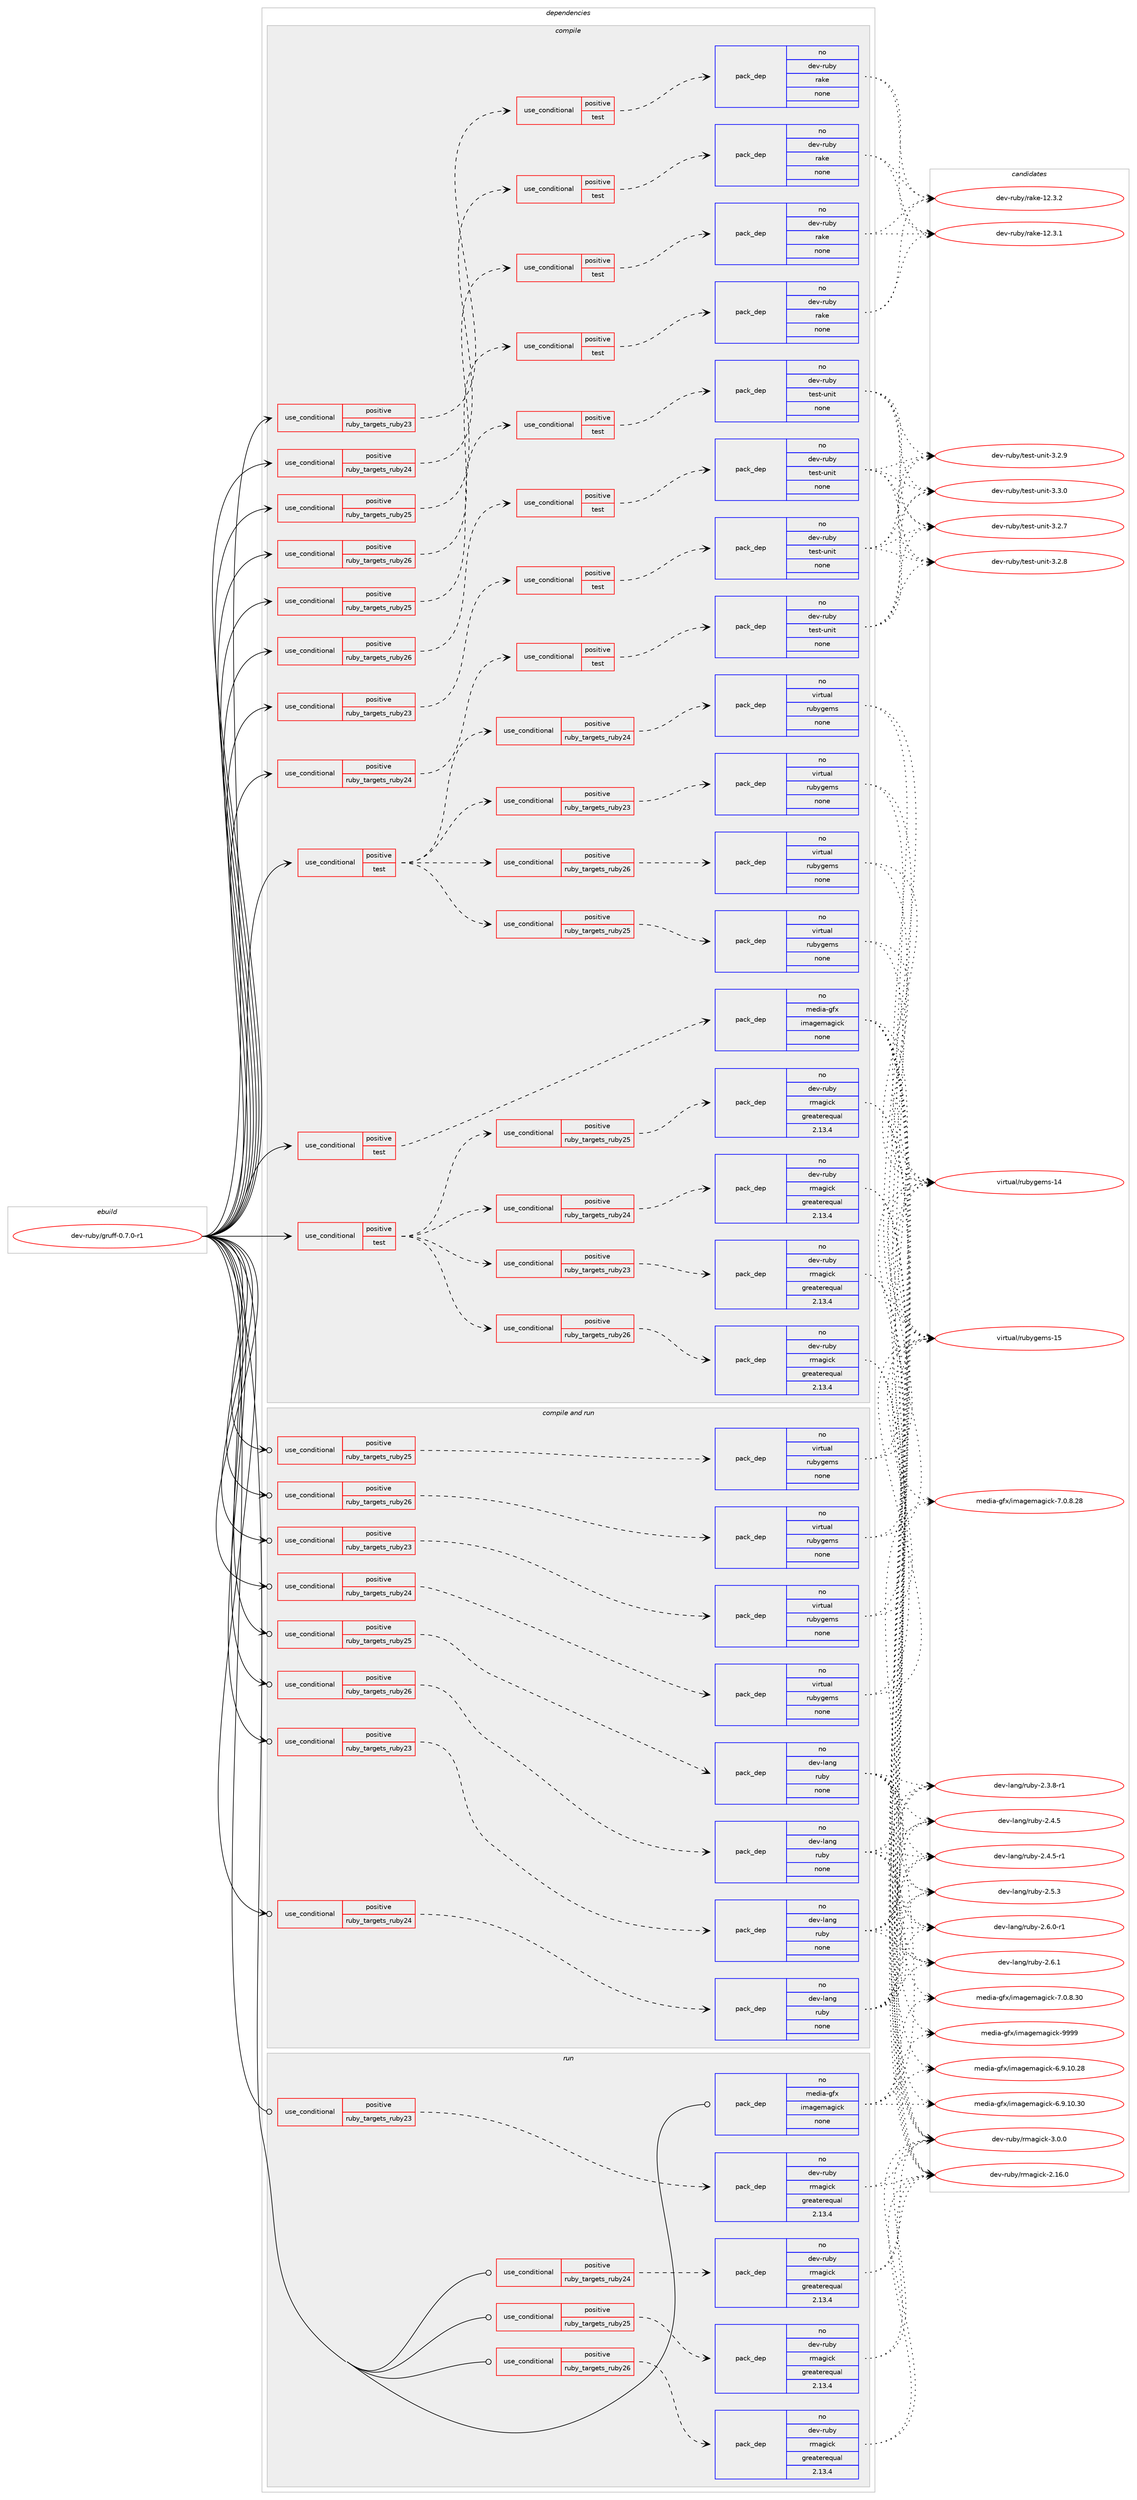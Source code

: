 digraph prolog {

# *************
# Graph options
# *************

newrank=true;
concentrate=true;
compound=true;
graph [rankdir=LR,fontname=Helvetica,fontsize=10,ranksep=1.5];#, ranksep=2.5, nodesep=0.2];
edge  [arrowhead=vee];
node  [fontname=Helvetica,fontsize=10];

# **********
# The ebuild
# **********

subgraph cluster_leftcol {
color=gray;
rank=same;
label=<<i>ebuild</i>>;
id [label="dev-ruby/gruff-0.7.0-r1", color=red, width=4, href="../dev-ruby/gruff-0.7.0-r1.svg"];
}

# ****************
# The dependencies
# ****************

subgraph cluster_midcol {
color=gray;
label=<<i>dependencies</i>>;
subgraph cluster_compile {
fillcolor="#eeeeee";
style=filled;
label=<<i>compile</i>>;
subgraph cond401071 {
dependency1495781 [label=<<TABLE BORDER="0" CELLBORDER="1" CELLSPACING="0" CELLPADDING="4"><TR><TD ROWSPAN="3" CELLPADDING="10">use_conditional</TD></TR><TR><TD>positive</TD></TR><TR><TD>ruby_targets_ruby23</TD></TR></TABLE>>, shape=none, color=red];
subgraph cond401072 {
dependency1495782 [label=<<TABLE BORDER="0" CELLBORDER="1" CELLSPACING="0" CELLPADDING="4"><TR><TD ROWSPAN="3" CELLPADDING="10">use_conditional</TD></TR><TR><TD>positive</TD></TR><TR><TD>test</TD></TR></TABLE>>, shape=none, color=red];
subgraph pack1071265 {
dependency1495783 [label=<<TABLE BORDER="0" CELLBORDER="1" CELLSPACING="0" CELLPADDING="4" WIDTH="220"><TR><TD ROWSPAN="6" CELLPADDING="30">pack_dep</TD></TR><TR><TD WIDTH="110">no</TD></TR><TR><TD>dev-ruby</TD></TR><TR><TD>rake</TD></TR><TR><TD>none</TD></TR><TR><TD></TD></TR></TABLE>>, shape=none, color=blue];
}
dependency1495782:e -> dependency1495783:w [weight=20,style="dashed",arrowhead="vee"];
}
dependency1495781:e -> dependency1495782:w [weight=20,style="dashed",arrowhead="vee"];
}
id:e -> dependency1495781:w [weight=20,style="solid",arrowhead="vee"];
subgraph cond401073 {
dependency1495784 [label=<<TABLE BORDER="0" CELLBORDER="1" CELLSPACING="0" CELLPADDING="4"><TR><TD ROWSPAN="3" CELLPADDING="10">use_conditional</TD></TR><TR><TD>positive</TD></TR><TR><TD>ruby_targets_ruby23</TD></TR></TABLE>>, shape=none, color=red];
subgraph cond401074 {
dependency1495785 [label=<<TABLE BORDER="0" CELLBORDER="1" CELLSPACING="0" CELLPADDING="4"><TR><TD ROWSPAN="3" CELLPADDING="10">use_conditional</TD></TR><TR><TD>positive</TD></TR><TR><TD>test</TD></TR></TABLE>>, shape=none, color=red];
subgraph pack1071266 {
dependency1495786 [label=<<TABLE BORDER="0" CELLBORDER="1" CELLSPACING="0" CELLPADDING="4" WIDTH="220"><TR><TD ROWSPAN="6" CELLPADDING="30">pack_dep</TD></TR><TR><TD WIDTH="110">no</TD></TR><TR><TD>dev-ruby</TD></TR><TR><TD>test-unit</TD></TR><TR><TD>none</TD></TR><TR><TD></TD></TR></TABLE>>, shape=none, color=blue];
}
dependency1495785:e -> dependency1495786:w [weight=20,style="dashed",arrowhead="vee"];
}
dependency1495784:e -> dependency1495785:w [weight=20,style="dashed",arrowhead="vee"];
}
id:e -> dependency1495784:w [weight=20,style="solid",arrowhead="vee"];
subgraph cond401075 {
dependency1495787 [label=<<TABLE BORDER="0" CELLBORDER="1" CELLSPACING="0" CELLPADDING="4"><TR><TD ROWSPAN="3" CELLPADDING="10">use_conditional</TD></TR><TR><TD>positive</TD></TR><TR><TD>ruby_targets_ruby24</TD></TR></TABLE>>, shape=none, color=red];
subgraph cond401076 {
dependency1495788 [label=<<TABLE BORDER="0" CELLBORDER="1" CELLSPACING="0" CELLPADDING="4"><TR><TD ROWSPAN="3" CELLPADDING="10">use_conditional</TD></TR><TR><TD>positive</TD></TR><TR><TD>test</TD></TR></TABLE>>, shape=none, color=red];
subgraph pack1071267 {
dependency1495789 [label=<<TABLE BORDER="0" CELLBORDER="1" CELLSPACING="0" CELLPADDING="4" WIDTH="220"><TR><TD ROWSPAN="6" CELLPADDING="30">pack_dep</TD></TR><TR><TD WIDTH="110">no</TD></TR><TR><TD>dev-ruby</TD></TR><TR><TD>rake</TD></TR><TR><TD>none</TD></TR><TR><TD></TD></TR></TABLE>>, shape=none, color=blue];
}
dependency1495788:e -> dependency1495789:w [weight=20,style="dashed",arrowhead="vee"];
}
dependency1495787:e -> dependency1495788:w [weight=20,style="dashed",arrowhead="vee"];
}
id:e -> dependency1495787:w [weight=20,style="solid",arrowhead="vee"];
subgraph cond401077 {
dependency1495790 [label=<<TABLE BORDER="0" CELLBORDER="1" CELLSPACING="0" CELLPADDING="4"><TR><TD ROWSPAN="3" CELLPADDING="10">use_conditional</TD></TR><TR><TD>positive</TD></TR><TR><TD>ruby_targets_ruby24</TD></TR></TABLE>>, shape=none, color=red];
subgraph cond401078 {
dependency1495791 [label=<<TABLE BORDER="0" CELLBORDER="1" CELLSPACING="0" CELLPADDING="4"><TR><TD ROWSPAN="3" CELLPADDING="10">use_conditional</TD></TR><TR><TD>positive</TD></TR><TR><TD>test</TD></TR></TABLE>>, shape=none, color=red];
subgraph pack1071268 {
dependency1495792 [label=<<TABLE BORDER="0" CELLBORDER="1" CELLSPACING="0" CELLPADDING="4" WIDTH="220"><TR><TD ROWSPAN="6" CELLPADDING="30">pack_dep</TD></TR><TR><TD WIDTH="110">no</TD></TR><TR><TD>dev-ruby</TD></TR><TR><TD>test-unit</TD></TR><TR><TD>none</TD></TR><TR><TD></TD></TR></TABLE>>, shape=none, color=blue];
}
dependency1495791:e -> dependency1495792:w [weight=20,style="dashed",arrowhead="vee"];
}
dependency1495790:e -> dependency1495791:w [weight=20,style="dashed",arrowhead="vee"];
}
id:e -> dependency1495790:w [weight=20,style="solid",arrowhead="vee"];
subgraph cond401079 {
dependency1495793 [label=<<TABLE BORDER="0" CELLBORDER="1" CELLSPACING="0" CELLPADDING="4"><TR><TD ROWSPAN="3" CELLPADDING="10">use_conditional</TD></TR><TR><TD>positive</TD></TR><TR><TD>ruby_targets_ruby25</TD></TR></TABLE>>, shape=none, color=red];
subgraph cond401080 {
dependency1495794 [label=<<TABLE BORDER="0" CELLBORDER="1" CELLSPACING="0" CELLPADDING="4"><TR><TD ROWSPAN="3" CELLPADDING="10">use_conditional</TD></TR><TR><TD>positive</TD></TR><TR><TD>test</TD></TR></TABLE>>, shape=none, color=red];
subgraph pack1071269 {
dependency1495795 [label=<<TABLE BORDER="0" CELLBORDER="1" CELLSPACING="0" CELLPADDING="4" WIDTH="220"><TR><TD ROWSPAN="6" CELLPADDING="30">pack_dep</TD></TR><TR><TD WIDTH="110">no</TD></TR><TR><TD>dev-ruby</TD></TR><TR><TD>rake</TD></TR><TR><TD>none</TD></TR><TR><TD></TD></TR></TABLE>>, shape=none, color=blue];
}
dependency1495794:e -> dependency1495795:w [weight=20,style="dashed",arrowhead="vee"];
}
dependency1495793:e -> dependency1495794:w [weight=20,style="dashed",arrowhead="vee"];
}
id:e -> dependency1495793:w [weight=20,style="solid",arrowhead="vee"];
subgraph cond401081 {
dependency1495796 [label=<<TABLE BORDER="0" CELLBORDER="1" CELLSPACING="0" CELLPADDING="4"><TR><TD ROWSPAN="3" CELLPADDING="10">use_conditional</TD></TR><TR><TD>positive</TD></TR><TR><TD>ruby_targets_ruby25</TD></TR></TABLE>>, shape=none, color=red];
subgraph cond401082 {
dependency1495797 [label=<<TABLE BORDER="0" CELLBORDER="1" CELLSPACING="0" CELLPADDING="4"><TR><TD ROWSPAN="3" CELLPADDING="10">use_conditional</TD></TR><TR><TD>positive</TD></TR><TR><TD>test</TD></TR></TABLE>>, shape=none, color=red];
subgraph pack1071270 {
dependency1495798 [label=<<TABLE BORDER="0" CELLBORDER="1" CELLSPACING="0" CELLPADDING="4" WIDTH="220"><TR><TD ROWSPAN="6" CELLPADDING="30">pack_dep</TD></TR><TR><TD WIDTH="110">no</TD></TR><TR><TD>dev-ruby</TD></TR><TR><TD>test-unit</TD></TR><TR><TD>none</TD></TR><TR><TD></TD></TR></TABLE>>, shape=none, color=blue];
}
dependency1495797:e -> dependency1495798:w [weight=20,style="dashed",arrowhead="vee"];
}
dependency1495796:e -> dependency1495797:w [weight=20,style="dashed",arrowhead="vee"];
}
id:e -> dependency1495796:w [weight=20,style="solid",arrowhead="vee"];
subgraph cond401083 {
dependency1495799 [label=<<TABLE BORDER="0" CELLBORDER="1" CELLSPACING="0" CELLPADDING="4"><TR><TD ROWSPAN="3" CELLPADDING="10">use_conditional</TD></TR><TR><TD>positive</TD></TR><TR><TD>ruby_targets_ruby26</TD></TR></TABLE>>, shape=none, color=red];
subgraph cond401084 {
dependency1495800 [label=<<TABLE BORDER="0" CELLBORDER="1" CELLSPACING="0" CELLPADDING="4"><TR><TD ROWSPAN="3" CELLPADDING="10">use_conditional</TD></TR><TR><TD>positive</TD></TR><TR><TD>test</TD></TR></TABLE>>, shape=none, color=red];
subgraph pack1071271 {
dependency1495801 [label=<<TABLE BORDER="0" CELLBORDER="1" CELLSPACING="0" CELLPADDING="4" WIDTH="220"><TR><TD ROWSPAN="6" CELLPADDING="30">pack_dep</TD></TR><TR><TD WIDTH="110">no</TD></TR><TR><TD>dev-ruby</TD></TR><TR><TD>rake</TD></TR><TR><TD>none</TD></TR><TR><TD></TD></TR></TABLE>>, shape=none, color=blue];
}
dependency1495800:e -> dependency1495801:w [weight=20,style="dashed",arrowhead="vee"];
}
dependency1495799:e -> dependency1495800:w [weight=20,style="dashed",arrowhead="vee"];
}
id:e -> dependency1495799:w [weight=20,style="solid",arrowhead="vee"];
subgraph cond401085 {
dependency1495802 [label=<<TABLE BORDER="0" CELLBORDER="1" CELLSPACING="0" CELLPADDING="4"><TR><TD ROWSPAN="3" CELLPADDING="10">use_conditional</TD></TR><TR><TD>positive</TD></TR><TR><TD>ruby_targets_ruby26</TD></TR></TABLE>>, shape=none, color=red];
subgraph cond401086 {
dependency1495803 [label=<<TABLE BORDER="0" CELLBORDER="1" CELLSPACING="0" CELLPADDING="4"><TR><TD ROWSPAN="3" CELLPADDING="10">use_conditional</TD></TR><TR><TD>positive</TD></TR><TR><TD>test</TD></TR></TABLE>>, shape=none, color=red];
subgraph pack1071272 {
dependency1495804 [label=<<TABLE BORDER="0" CELLBORDER="1" CELLSPACING="0" CELLPADDING="4" WIDTH="220"><TR><TD ROWSPAN="6" CELLPADDING="30">pack_dep</TD></TR><TR><TD WIDTH="110">no</TD></TR><TR><TD>dev-ruby</TD></TR><TR><TD>test-unit</TD></TR><TR><TD>none</TD></TR><TR><TD></TD></TR></TABLE>>, shape=none, color=blue];
}
dependency1495803:e -> dependency1495804:w [weight=20,style="dashed",arrowhead="vee"];
}
dependency1495802:e -> dependency1495803:w [weight=20,style="dashed",arrowhead="vee"];
}
id:e -> dependency1495802:w [weight=20,style="solid",arrowhead="vee"];
subgraph cond401087 {
dependency1495805 [label=<<TABLE BORDER="0" CELLBORDER="1" CELLSPACING="0" CELLPADDING="4"><TR><TD ROWSPAN="3" CELLPADDING="10">use_conditional</TD></TR><TR><TD>positive</TD></TR><TR><TD>test</TD></TR></TABLE>>, shape=none, color=red];
subgraph cond401088 {
dependency1495806 [label=<<TABLE BORDER="0" CELLBORDER="1" CELLSPACING="0" CELLPADDING="4"><TR><TD ROWSPAN="3" CELLPADDING="10">use_conditional</TD></TR><TR><TD>positive</TD></TR><TR><TD>ruby_targets_ruby23</TD></TR></TABLE>>, shape=none, color=red];
subgraph pack1071273 {
dependency1495807 [label=<<TABLE BORDER="0" CELLBORDER="1" CELLSPACING="0" CELLPADDING="4" WIDTH="220"><TR><TD ROWSPAN="6" CELLPADDING="30">pack_dep</TD></TR><TR><TD WIDTH="110">no</TD></TR><TR><TD>dev-ruby</TD></TR><TR><TD>rmagick</TD></TR><TR><TD>greaterequal</TD></TR><TR><TD>2.13.4</TD></TR></TABLE>>, shape=none, color=blue];
}
dependency1495806:e -> dependency1495807:w [weight=20,style="dashed",arrowhead="vee"];
}
dependency1495805:e -> dependency1495806:w [weight=20,style="dashed",arrowhead="vee"];
subgraph cond401089 {
dependency1495808 [label=<<TABLE BORDER="0" CELLBORDER="1" CELLSPACING="0" CELLPADDING="4"><TR><TD ROWSPAN="3" CELLPADDING="10">use_conditional</TD></TR><TR><TD>positive</TD></TR><TR><TD>ruby_targets_ruby24</TD></TR></TABLE>>, shape=none, color=red];
subgraph pack1071274 {
dependency1495809 [label=<<TABLE BORDER="0" CELLBORDER="1" CELLSPACING="0" CELLPADDING="4" WIDTH="220"><TR><TD ROWSPAN="6" CELLPADDING="30">pack_dep</TD></TR><TR><TD WIDTH="110">no</TD></TR><TR><TD>dev-ruby</TD></TR><TR><TD>rmagick</TD></TR><TR><TD>greaterequal</TD></TR><TR><TD>2.13.4</TD></TR></TABLE>>, shape=none, color=blue];
}
dependency1495808:e -> dependency1495809:w [weight=20,style="dashed",arrowhead="vee"];
}
dependency1495805:e -> dependency1495808:w [weight=20,style="dashed",arrowhead="vee"];
subgraph cond401090 {
dependency1495810 [label=<<TABLE BORDER="0" CELLBORDER="1" CELLSPACING="0" CELLPADDING="4"><TR><TD ROWSPAN="3" CELLPADDING="10">use_conditional</TD></TR><TR><TD>positive</TD></TR><TR><TD>ruby_targets_ruby25</TD></TR></TABLE>>, shape=none, color=red];
subgraph pack1071275 {
dependency1495811 [label=<<TABLE BORDER="0" CELLBORDER="1" CELLSPACING="0" CELLPADDING="4" WIDTH="220"><TR><TD ROWSPAN="6" CELLPADDING="30">pack_dep</TD></TR><TR><TD WIDTH="110">no</TD></TR><TR><TD>dev-ruby</TD></TR><TR><TD>rmagick</TD></TR><TR><TD>greaterequal</TD></TR><TR><TD>2.13.4</TD></TR></TABLE>>, shape=none, color=blue];
}
dependency1495810:e -> dependency1495811:w [weight=20,style="dashed",arrowhead="vee"];
}
dependency1495805:e -> dependency1495810:w [weight=20,style="dashed",arrowhead="vee"];
subgraph cond401091 {
dependency1495812 [label=<<TABLE BORDER="0" CELLBORDER="1" CELLSPACING="0" CELLPADDING="4"><TR><TD ROWSPAN="3" CELLPADDING="10">use_conditional</TD></TR><TR><TD>positive</TD></TR><TR><TD>ruby_targets_ruby26</TD></TR></TABLE>>, shape=none, color=red];
subgraph pack1071276 {
dependency1495813 [label=<<TABLE BORDER="0" CELLBORDER="1" CELLSPACING="0" CELLPADDING="4" WIDTH="220"><TR><TD ROWSPAN="6" CELLPADDING="30">pack_dep</TD></TR><TR><TD WIDTH="110">no</TD></TR><TR><TD>dev-ruby</TD></TR><TR><TD>rmagick</TD></TR><TR><TD>greaterequal</TD></TR><TR><TD>2.13.4</TD></TR></TABLE>>, shape=none, color=blue];
}
dependency1495812:e -> dependency1495813:w [weight=20,style="dashed",arrowhead="vee"];
}
dependency1495805:e -> dependency1495812:w [weight=20,style="dashed",arrowhead="vee"];
}
id:e -> dependency1495805:w [weight=20,style="solid",arrowhead="vee"];
subgraph cond401092 {
dependency1495814 [label=<<TABLE BORDER="0" CELLBORDER="1" CELLSPACING="0" CELLPADDING="4"><TR><TD ROWSPAN="3" CELLPADDING="10">use_conditional</TD></TR><TR><TD>positive</TD></TR><TR><TD>test</TD></TR></TABLE>>, shape=none, color=red];
subgraph cond401093 {
dependency1495815 [label=<<TABLE BORDER="0" CELLBORDER="1" CELLSPACING="0" CELLPADDING="4"><TR><TD ROWSPAN="3" CELLPADDING="10">use_conditional</TD></TR><TR><TD>positive</TD></TR><TR><TD>ruby_targets_ruby23</TD></TR></TABLE>>, shape=none, color=red];
subgraph pack1071277 {
dependency1495816 [label=<<TABLE BORDER="0" CELLBORDER="1" CELLSPACING="0" CELLPADDING="4" WIDTH="220"><TR><TD ROWSPAN="6" CELLPADDING="30">pack_dep</TD></TR><TR><TD WIDTH="110">no</TD></TR><TR><TD>virtual</TD></TR><TR><TD>rubygems</TD></TR><TR><TD>none</TD></TR><TR><TD></TD></TR></TABLE>>, shape=none, color=blue];
}
dependency1495815:e -> dependency1495816:w [weight=20,style="dashed",arrowhead="vee"];
}
dependency1495814:e -> dependency1495815:w [weight=20,style="dashed",arrowhead="vee"];
subgraph cond401094 {
dependency1495817 [label=<<TABLE BORDER="0" CELLBORDER="1" CELLSPACING="0" CELLPADDING="4"><TR><TD ROWSPAN="3" CELLPADDING="10">use_conditional</TD></TR><TR><TD>positive</TD></TR><TR><TD>ruby_targets_ruby24</TD></TR></TABLE>>, shape=none, color=red];
subgraph pack1071278 {
dependency1495818 [label=<<TABLE BORDER="0" CELLBORDER="1" CELLSPACING="0" CELLPADDING="4" WIDTH="220"><TR><TD ROWSPAN="6" CELLPADDING="30">pack_dep</TD></TR><TR><TD WIDTH="110">no</TD></TR><TR><TD>virtual</TD></TR><TR><TD>rubygems</TD></TR><TR><TD>none</TD></TR><TR><TD></TD></TR></TABLE>>, shape=none, color=blue];
}
dependency1495817:e -> dependency1495818:w [weight=20,style="dashed",arrowhead="vee"];
}
dependency1495814:e -> dependency1495817:w [weight=20,style="dashed",arrowhead="vee"];
subgraph cond401095 {
dependency1495819 [label=<<TABLE BORDER="0" CELLBORDER="1" CELLSPACING="0" CELLPADDING="4"><TR><TD ROWSPAN="3" CELLPADDING="10">use_conditional</TD></TR><TR><TD>positive</TD></TR><TR><TD>ruby_targets_ruby25</TD></TR></TABLE>>, shape=none, color=red];
subgraph pack1071279 {
dependency1495820 [label=<<TABLE BORDER="0" CELLBORDER="1" CELLSPACING="0" CELLPADDING="4" WIDTH="220"><TR><TD ROWSPAN="6" CELLPADDING="30">pack_dep</TD></TR><TR><TD WIDTH="110">no</TD></TR><TR><TD>virtual</TD></TR><TR><TD>rubygems</TD></TR><TR><TD>none</TD></TR><TR><TD></TD></TR></TABLE>>, shape=none, color=blue];
}
dependency1495819:e -> dependency1495820:w [weight=20,style="dashed",arrowhead="vee"];
}
dependency1495814:e -> dependency1495819:w [weight=20,style="dashed",arrowhead="vee"];
subgraph cond401096 {
dependency1495821 [label=<<TABLE BORDER="0" CELLBORDER="1" CELLSPACING="0" CELLPADDING="4"><TR><TD ROWSPAN="3" CELLPADDING="10">use_conditional</TD></TR><TR><TD>positive</TD></TR><TR><TD>ruby_targets_ruby26</TD></TR></TABLE>>, shape=none, color=red];
subgraph pack1071280 {
dependency1495822 [label=<<TABLE BORDER="0" CELLBORDER="1" CELLSPACING="0" CELLPADDING="4" WIDTH="220"><TR><TD ROWSPAN="6" CELLPADDING="30">pack_dep</TD></TR><TR><TD WIDTH="110">no</TD></TR><TR><TD>virtual</TD></TR><TR><TD>rubygems</TD></TR><TR><TD>none</TD></TR><TR><TD></TD></TR></TABLE>>, shape=none, color=blue];
}
dependency1495821:e -> dependency1495822:w [weight=20,style="dashed",arrowhead="vee"];
}
dependency1495814:e -> dependency1495821:w [weight=20,style="dashed",arrowhead="vee"];
}
id:e -> dependency1495814:w [weight=20,style="solid",arrowhead="vee"];
subgraph cond401097 {
dependency1495823 [label=<<TABLE BORDER="0" CELLBORDER="1" CELLSPACING="0" CELLPADDING="4"><TR><TD ROWSPAN="3" CELLPADDING="10">use_conditional</TD></TR><TR><TD>positive</TD></TR><TR><TD>test</TD></TR></TABLE>>, shape=none, color=red];
subgraph pack1071281 {
dependency1495824 [label=<<TABLE BORDER="0" CELLBORDER="1" CELLSPACING="0" CELLPADDING="4" WIDTH="220"><TR><TD ROWSPAN="6" CELLPADDING="30">pack_dep</TD></TR><TR><TD WIDTH="110">no</TD></TR><TR><TD>media-gfx</TD></TR><TR><TD>imagemagick</TD></TR><TR><TD>none</TD></TR><TR><TD></TD></TR></TABLE>>, shape=none, color=blue];
}
dependency1495823:e -> dependency1495824:w [weight=20,style="dashed",arrowhead="vee"];
}
id:e -> dependency1495823:w [weight=20,style="solid",arrowhead="vee"];
}
subgraph cluster_compileandrun {
fillcolor="#eeeeee";
style=filled;
label=<<i>compile and run</i>>;
subgraph cond401098 {
dependency1495825 [label=<<TABLE BORDER="0" CELLBORDER="1" CELLSPACING="0" CELLPADDING="4"><TR><TD ROWSPAN="3" CELLPADDING="10">use_conditional</TD></TR><TR><TD>positive</TD></TR><TR><TD>ruby_targets_ruby23</TD></TR></TABLE>>, shape=none, color=red];
subgraph pack1071282 {
dependency1495826 [label=<<TABLE BORDER="0" CELLBORDER="1" CELLSPACING="0" CELLPADDING="4" WIDTH="220"><TR><TD ROWSPAN="6" CELLPADDING="30">pack_dep</TD></TR><TR><TD WIDTH="110">no</TD></TR><TR><TD>dev-lang</TD></TR><TR><TD>ruby</TD></TR><TR><TD>none</TD></TR><TR><TD></TD></TR></TABLE>>, shape=none, color=blue];
}
dependency1495825:e -> dependency1495826:w [weight=20,style="dashed",arrowhead="vee"];
}
id:e -> dependency1495825:w [weight=20,style="solid",arrowhead="odotvee"];
subgraph cond401099 {
dependency1495827 [label=<<TABLE BORDER="0" CELLBORDER="1" CELLSPACING="0" CELLPADDING="4"><TR><TD ROWSPAN="3" CELLPADDING="10">use_conditional</TD></TR><TR><TD>positive</TD></TR><TR><TD>ruby_targets_ruby23</TD></TR></TABLE>>, shape=none, color=red];
subgraph pack1071283 {
dependency1495828 [label=<<TABLE BORDER="0" CELLBORDER="1" CELLSPACING="0" CELLPADDING="4" WIDTH="220"><TR><TD ROWSPAN="6" CELLPADDING="30">pack_dep</TD></TR><TR><TD WIDTH="110">no</TD></TR><TR><TD>virtual</TD></TR><TR><TD>rubygems</TD></TR><TR><TD>none</TD></TR><TR><TD></TD></TR></TABLE>>, shape=none, color=blue];
}
dependency1495827:e -> dependency1495828:w [weight=20,style="dashed",arrowhead="vee"];
}
id:e -> dependency1495827:w [weight=20,style="solid",arrowhead="odotvee"];
subgraph cond401100 {
dependency1495829 [label=<<TABLE BORDER="0" CELLBORDER="1" CELLSPACING="0" CELLPADDING="4"><TR><TD ROWSPAN="3" CELLPADDING="10">use_conditional</TD></TR><TR><TD>positive</TD></TR><TR><TD>ruby_targets_ruby24</TD></TR></TABLE>>, shape=none, color=red];
subgraph pack1071284 {
dependency1495830 [label=<<TABLE BORDER="0" CELLBORDER="1" CELLSPACING="0" CELLPADDING="4" WIDTH="220"><TR><TD ROWSPAN="6" CELLPADDING="30">pack_dep</TD></TR><TR><TD WIDTH="110">no</TD></TR><TR><TD>dev-lang</TD></TR><TR><TD>ruby</TD></TR><TR><TD>none</TD></TR><TR><TD></TD></TR></TABLE>>, shape=none, color=blue];
}
dependency1495829:e -> dependency1495830:w [weight=20,style="dashed",arrowhead="vee"];
}
id:e -> dependency1495829:w [weight=20,style="solid",arrowhead="odotvee"];
subgraph cond401101 {
dependency1495831 [label=<<TABLE BORDER="0" CELLBORDER="1" CELLSPACING="0" CELLPADDING="4"><TR><TD ROWSPAN="3" CELLPADDING="10">use_conditional</TD></TR><TR><TD>positive</TD></TR><TR><TD>ruby_targets_ruby24</TD></TR></TABLE>>, shape=none, color=red];
subgraph pack1071285 {
dependency1495832 [label=<<TABLE BORDER="0" CELLBORDER="1" CELLSPACING="0" CELLPADDING="4" WIDTH="220"><TR><TD ROWSPAN="6" CELLPADDING="30">pack_dep</TD></TR><TR><TD WIDTH="110">no</TD></TR><TR><TD>virtual</TD></TR><TR><TD>rubygems</TD></TR><TR><TD>none</TD></TR><TR><TD></TD></TR></TABLE>>, shape=none, color=blue];
}
dependency1495831:e -> dependency1495832:w [weight=20,style="dashed",arrowhead="vee"];
}
id:e -> dependency1495831:w [weight=20,style="solid",arrowhead="odotvee"];
subgraph cond401102 {
dependency1495833 [label=<<TABLE BORDER="0" CELLBORDER="1" CELLSPACING="0" CELLPADDING="4"><TR><TD ROWSPAN="3" CELLPADDING="10">use_conditional</TD></TR><TR><TD>positive</TD></TR><TR><TD>ruby_targets_ruby25</TD></TR></TABLE>>, shape=none, color=red];
subgraph pack1071286 {
dependency1495834 [label=<<TABLE BORDER="0" CELLBORDER="1" CELLSPACING="0" CELLPADDING="4" WIDTH="220"><TR><TD ROWSPAN="6" CELLPADDING="30">pack_dep</TD></TR><TR><TD WIDTH="110">no</TD></TR><TR><TD>dev-lang</TD></TR><TR><TD>ruby</TD></TR><TR><TD>none</TD></TR><TR><TD></TD></TR></TABLE>>, shape=none, color=blue];
}
dependency1495833:e -> dependency1495834:w [weight=20,style="dashed",arrowhead="vee"];
}
id:e -> dependency1495833:w [weight=20,style="solid",arrowhead="odotvee"];
subgraph cond401103 {
dependency1495835 [label=<<TABLE BORDER="0" CELLBORDER="1" CELLSPACING="0" CELLPADDING="4"><TR><TD ROWSPAN="3" CELLPADDING="10">use_conditional</TD></TR><TR><TD>positive</TD></TR><TR><TD>ruby_targets_ruby25</TD></TR></TABLE>>, shape=none, color=red];
subgraph pack1071287 {
dependency1495836 [label=<<TABLE BORDER="0" CELLBORDER="1" CELLSPACING="0" CELLPADDING="4" WIDTH="220"><TR><TD ROWSPAN="6" CELLPADDING="30">pack_dep</TD></TR><TR><TD WIDTH="110">no</TD></TR><TR><TD>virtual</TD></TR><TR><TD>rubygems</TD></TR><TR><TD>none</TD></TR><TR><TD></TD></TR></TABLE>>, shape=none, color=blue];
}
dependency1495835:e -> dependency1495836:w [weight=20,style="dashed",arrowhead="vee"];
}
id:e -> dependency1495835:w [weight=20,style="solid",arrowhead="odotvee"];
subgraph cond401104 {
dependency1495837 [label=<<TABLE BORDER="0" CELLBORDER="1" CELLSPACING="0" CELLPADDING="4"><TR><TD ROWSPAN="3" CELLPADDING="10">use_conditional</TD></TR><TR><TD>positive</TD></TR><TR><TD>ruby_targets_ruby26</TD></TR></TABLE>>, shape=none, color=red];
subgraph pack1071288 {
dependency1495838 [label=<<TABLE BORDER="0" CELLBORDER="1" CELLSPACING="0" CELLPADDING="4" WIDTH="220"><TR><TD ROWSPAN="6" CELLPADDING="30">pack_dep</TD></TR><TR><TD WIDTH="110">no</TD></TR><TR><TD>dev-lang</TD></TR><TR><TD>ruby</TD></TR><TR><TD>none</TD></TR><TR><TD></TD></TR></TABLE>>, shape=none, color=blue];
}
dependency1495837:e -> dependency1495838:w [weight=20,style="dashed",arrowhead="vee"];
}
id:e -> dependency1495837:w [weight=20,style="solid",arrowhead="odotvee"];
subgraph cond401105 {
dependency1495839 [label=<<TABLE BORDER="0" CELLBORDER="1" CELLSPACING="0" CELLPADDING="4"><TR><TD ROWSPAN="3" CELLPADDING="10">use_conditional</TD></TR><TR><TD>positive</TD></TR><TR><TD>ruby_targets_ruby26</TD></TR></TABLE>>, shape=none, color=red];
subgraph pack1071289 {
dependency1495840 [label=<<TABLE BORDER="0" CELLBORDER="1" CELLSPACING="0" CELLPADDING="4" WIDTH="220"><TR><TD ROWSPAN="6" CELLPADDING="30">pack_dep</TD></TR><TR><TD WIDTH="110">no</TD></TR><TR><TD>virtual</TD></TR><TR><TD>rubygems</TD></TR><TR><TD>none</TD></TR><TR><TD></TD></TR></TABLE>>, shape=none, color=blue];
}
dependency1495839:e -> dependency1495840:w [weight=20,style="dashed",arrowhead="vee"];
}
id:e -> dependency1495839:w [weight=20,style="solid",arrowhead="odotvee"];
}
subgraph cluster_run {
fillcolor="#eeeeee";
style=filled;
label=<<i>run</i>>;
subgraph cond401106 {
dependency1495841 [label=<<TABLE BORDER="0" CELLBORDER="1" CELLSPACING="0" CELLPADDING="4"><TR><TD ROWSPAN="3" CELLPADDING="10">use_conditional</TD></TR><TR><TD>positive</TD></TR><TR><TD>ruby_targets_ruby23</TD></TR></TABLE>>, shape=none, color=red];
subgraph pack1071290 {
dependency1495842 [label=<<TABLE BORDER="0" CELLBORDER="1" CELLSPACING="0" CELLPADDING="4" WIDTH="220"><TR><TD ROWSPAN="6" CELLPADDING="30">pack_dep</TD></TR><TR><TD WIDTH="110">no</TD></TR><TR><TD>dev-ruby</TD></TR><TR><TD>rmagick</TD></TR><TR><TD>greaterequal</TD></TR><TR><TD>2.13.4</TD></TR></TABLE>>, shape=none, color=blue];
}
dependency1495841:e -> dependency1495842:w [weight=20,style="dashed",arrowhead="vee"];
}
id:e -> dependency1495841:w [weight=20,style="solid",arrowhead="odot"];
subgraph cond401107 {
dependency1495843 [label=<<TABLE BORDER="0" CELLBORDER="1" CELLSPACING="0" CELLPADDING="4"><TR><TD ROWSPAN="3" CELLPADDING="10">use_conditional</TD></TR><TR><TD>positive</TD></TR><TR><TD>ruby_targets_ruby24</TD></TR></TABLE>>, shape=none, color=red];
subgraph pack1071291 {
dependency1495844 [label=<<TABLE BORDER="0" CELLBORDER="1" CELLSPACING="0" CELLPADDING="4" WIDTH="220"><TR><TD ROWSPAN="6" CELLPADDING="30">pack_dep</TD></TR><TR><TD WIDTH="110">no</TD></TR><TR><TD>dev-ruby</TD></TR><TR><TD>rmagick</TD></TR><TR><TD>greaterequal</TD></TR><TR><TD>2.13.4</TD></TR></TABLE>>, shape=none, color=blue];
}
dependency1495843:e -> dependency1495844:w [weight=20,style="dashed",arrowhead="vee"];
}
id:e -> dependency1495843:w [weight=20,style="solid",arrowhead="odot"];
subgraph cond401108 {
dependency1495845 [label=<<TABLE BORDER="0" CELLBORDER="1" CELLSPACING="0" CELLPADDING="4"><TR><TD ROWSPAN="3" CELLPADDING="10">use_conditional</TD></TR><TR><TD>positive</TD></TR><TR><TD>ruby_targets_ruby25</TD></TR></TABLE>>, shape=none, color=red];
subgraph pack1071292 {
dependency1495846 [label=<<TABLE BORDER="0" CELLBORDER="1" CELLSPACING="0" CELLPADDING="4" WIDTH="220"><TR><TD ROWSPAN="6" CELLPADDING="30">pack_dep</TD></TR><TR><TD WIDTH="110">no</TD></TR><TR><TD>dev-ruby</TD></TR><TR><TD>rmagick</TD></TR><TR><TD>greaterequal</TD></TR><TR><TD>2.13.4</TD></TR></TABLE>>, shape=none, color=blue];
}
dependency1495845:e -> dependency1495846:w [weight=20,style="dashed",arrowhead="vee"];
}
id:e -> dependency1495845:w [weight=20,style="solid",arrowhead="odot"];
subgraph cond401109 {
dependency1495847 [label=<<TABLE BORDER="0" CELLBORDER="1" CELLSPACING="0" CELLPADDING="4"><TR><TD ROWSPAN="3" CELLPADDING="10">use_conditional</TD></TR><TR><TD>positive</TD></TR><TR><TD>ruby_targets_ruby26</TD></TR></TABLE>>, shape=none, color=red];
subgraph pack1071293 {
dependency1495848 [label=<<TABLE BORDER="0" CELLBORDER="1" CELLSPACING="0" CELLPADDING="4" WIDTH="220"><TR><TD ROWSPAN="6" CELLPADDING="30">pack_dep</TD></TR><TR><TD WIDTH="110">no</TD></TR><TR><TD>dev-ruby</TD></TR><TR><TD>rmagick</TD></TR><TR><TD>greaterequal</TD></TR><TR><TD>2.13.4</TD></TR></TABLE>>, shape=none, color=blue];
}
dependency1495847:e -> dependency1495848:w [weight=20,style="dashed",arrowhead="vee"];
}
id:e -> dependency1495847:w [weight=20,style="solid",arrowhead="odot"];
subgraph pack1071294 {
dependency1495849 [label=<<TABLE BORDER="0" CELLBORDER="1" CELLSPACING="0" CELLPADDING="4" WIDTH="220"><TR><TD ROWSPAN="6" CELLPADDING="30">pack_dep</TD></TR><TR><TD WIDTH="110">no</TD></TR><TR><TD>media-gfx</TD></TR><TR><TD>imagemagick</TD></TR><TR><TD>none</TD></TR><TR><TD></TD></TR></TABLE>>, shape=none, color=blue];
}
id:e -> dependency1495849:w [weight=20,style="solid",arrowhead="odot"];
}
}

# **************
# The candidates
# **************

subgraph cluster_choices {
rank=same;
color=gray;
label=<<i>candidates</i>>;

subgraph choice1071265 {
color=black;
nodesep=1;
choice1001011184511411798121471149710710145495046514649 [label="dev-ruby/rake-12.3.1", color=red, width=4,href="../dev-ruby/rake-12.3.1.svg"];
choice1001011184511411798121471149710710145495046514650 [label="dev-ruby/rake-12.3.2", color=red, width=4,href="../dev-ruby/rake-12.3.2.svg"];
dependency1495783:e -> choice1001011184511411798121471149710710145495046514649:w [style=dotted,weight="100"];
dependency1495783:e -> choice1001011184511411798121471149710710145495046514650:w [style=dotted,weight="100"];
}
subgraph choice1071266 {
color=black;
nodesep=1;
choice10010111845114117981214711610111511645117110105116455146504655 [label="dev-ruby/test-unit-3.2.7", color=red, width=4,href="../dev-ruby/test-unit-3.2.7.svg"];
choice10010111845114117981214711610111511645117110105116455146504656 [label="dev-ruby/test-unit-3.2.8", color=red, width=4,href="../dev-ruby/test-unit-3.2.8.svg"];
choice10010111845114117981214711610111511645117110105116455146504657 [label="dev-ruby/test-unit-3.2.9", color=red, width=4,href="../dev-ruby/test-unit-3.2.9.svg"];
choice10010111845114117981214711610111511645117110105116455146514648 [label="dev-ruby/test-unit-3.3.0", color=red, width=4,href="../dev-ruby/test-unit-3.3.0.svg"];
dependency1495786:e -> choice10010111845114117981214711610111511645117110105116455146504655:w [style=dotted,weight="100"];
dependency1495786:e -> choice10010111845114117981214711610111511645117110105116455146504656:w [style=dotted,weight="100"];
dependency1495786:e -> choice10010111845114117981214711610111511645117110105116455146504657:w [style=dotted,weight="100"];
dependency1495786:e -> choice10010111845114117981214711610111511645117110105116455146514648:w [style=dotted,weight="100"];
}
subgraph choice1071267 {
color=black;
nodesep=1;
choice1001011184511411798121471149710710145495046514649 [label="dev-ruby/rake-12.3.1", color=red, width=4,href="../dev-ruby/rake-12.3.1.svg"];
choice1001011184511411798121471149710710145495046514650 [label="dev-ruby/rake-12.3.2", color=red, width=4,href="../dev-ruby/rake-12.3.2.svg"];
dependency1495789:e -> choice1001011184511411798121471149710710145495046514649:w [style=dotted,weight="100"];
dependency1495789:e -> choice1001011184511411798121471149710710145495046514650:w [style=dotted,weight="100"];
}
subgraph choice1071268 {
color=black;
nodesep=1;
choice10010111845114117981214711610111511645117110105116455146504655 [label="dev-ruby/test-unit-3.2.7", color=red, width=4,href="../dev-ruby/test-unit-3.2.7.svg"];
choice10010111845114117981214711610111511645117110105116455146504656 [label="dev-ruby/test-unit-3.2.8", color=red, width=4,href="../dev-ruby/test-unit-3.2.8.svg"];
choice10010111845114117981214711610111511645117110105116455146504657 [label="dev-ruby/test-unit-3.2.9", color=red, width=4,href="../dev-ruby/test-unit-3.2.9.svg"];
choice10010111845114117981214711610111511645117110105116455146514648 [label="dev-ruby/test-unit-3.3.0", color=red, width=4,href="../dev-ruby/test-unit-3.3.0.svg"];
dependency1495792:e -> choice10010111845114117981214711610111511645117110105116455146504655:w [style=dotted,weight="100"];
dependency1495792:e -> choice10010111845114117981214711610111511645117110105116455146504656:w [style=dotted,weight="100"];
dependency1495792:e -> choice10010111845114117981214711610111511645117110105116455146504657:w [style=dotted,weight="100"];
dependency1495792:e -> choice10010111845114117981214711610111511645117110105116455146514648:w [style=dotted,weight="100"];
}
subgraph choice1071269 {
color=black;
nodesep=1;
choice1001011184511411798121471149710710145495046514649 [label="dev-ruby/rake-12.3.1", color=red, width=4,href="../dev-ruby/rake-12.3.1.svg"];
choice1001011184511411798121471149710710145495046514650 [label="dev-ruby/rake-12.3.2", color=red, width=4,href="../dev-ruby/rake-12.3.2.svg"];
dependency1495795:e -> choice1001011184511411798121471149710710145495046514649:w [style=dotted,weight="100"];
dependency1495795:e -> choice1001011184511411798121471149710710145495046514650:w [style=dotted,weight="100"];
}
subgraph choice1071270 {
color=black;
nodesep=1;
choice10010111845114117981214711610111511645117110105116455146504655 [label="dev-ruby/test-unit-3.2.7", color=red, width=4,href="../dev-ruby/test-unit-3.2.7.svg"];
choice10010111845114117981214711610111511645117110105116455146504656 [label="dev-ruby/test-unit-3.2.8", color=red, width=4,href="../dev-ruby/test-unit-3.2.8.svg"];
choice10010111845114117981214711610111511645117110105116455146504657 [label="dev-ruby/test-unit-3.2.9", color=red, width=4,href="../dev-ruby/test-unit-3.2.9.svg"];
choice10010111845114117981214711610111511645117110105116455146514648 [label="dev-ruby/test-unit-3.3.0", color=red, width=4,href="../dev-ruby/test-unit-3.3.0.svg"];
dependency1495798:e -> choice10010111845114117981214711610111511645117110105116455146504655:w [style=dotted,weight="100"];
dependency1495798:e -> choice10010111845114117981214711610111511645117110105116455146504656:w [style=dotted,weight="100"];
dependency1495798:e -> choice10010111845114117981214711610111511645117110105116455146504657:w [style=dotted,weight="100"];
dependency1495798:e -> choice10010111845114117981214711610111511645117110105116455146514648:w [style=dotted,weight="100"];
}
subgraph choice1071271 {
color=black;
nodesep=1;
choice1001011184511411798121471149710710145495046514649 [label="dev-ruby/rake-12.3.1", color=red, width=4,href="../dev-ruby/rake-12.3.1.svg"];
choice1001011184511411798121471149710710145495046514650 [label="dev-ruby/rake-12.3.2", color=red, width=4,href="../dev-ruby/rake-12.3.2.svg"];
dependency1495801:e -> choice1001011184511411798121471149710710145495046514649:w [style=dotted,weight="100"];
dependency1495801:e -> choice1001011184511411798121471149710710145495046514650:w [style=dotted,weight="100"];
}
subgraph choice1071272 {
color=black;
nodesep=1;
choice10010111845114117981214711610111511645117110105116455146504655 [label="dev-ruby/test-unit-3.2.7", color=red, width=4,href="../dev-ruby/test-unit-3.2.7.svg"];
choice10010111845114117981214711610111511645117110105116455146504656 [label="dev-ruby/test-unit-3.2.8", color=red, width=4,href="../dev-ruby/test-unit-3.2.8.svg"];
choice10010111845114117981214711610111511645117110105116455146504657 [label="dev-ruby/test-unit-3.2.9", color=red, width=4,href="../dev-ruby/test-unit-3.2.9.svg"];
choice10010111845114117981214711610111511645117110105116455146514648 [label="dev-ruby/test-unit-3.3.0", color=red, width=4,href="../dev-ruby/test-unit-3.3.0.svg"];
dependency1495804:e -> choice10010111845114117981214711610111511645117110105116455146504655:w [style=dotted,weight="100"];
dependency1495804:e -> choice10010111845114117981214711610111511645117110105116455146504656:w [style=dotted,weight="100"];
dependency1495804:e -> choice10010111845114117981214711610111511645117110105116455146504657:w [style=dotted,weight="100"];
dependency1495804:e -> choice10010111845114117981214711610111511645117110105116455146514648:w [style=dotted,weight="100"];
}
subgraph choice1071273 {
color=black;
nodesep=1;
choice100101118451141179812147114109971031059910745504649544648 [label="dev-ruby/rmagick-2.16.0", color=red, width=4,href="../dev-ruby/rmagick-2.16.0.svg"];
choice1001011184511411798121471141099710310599107455146484648 [label="dev-ruby/rmagick-3.0.0", color=red, width=4,href="../dev-ruby/rmagick-3.0.0.svg"];
dependency1495807:e -> choice100101118451141179812147114109971031059910745504649544648:w [style=dotted,weight="100"];
dependency1495807:e -> choice1001011184511411798121471141099710310599107455146484648:w [style=dotted,weight="100"];
}
subgraph choice1071274 {
color=black;
nodesep=1;
choice100101118451141179812147114109971031059910745504649544648 [label="dev-ruby/rmagick-2.16.0", color=red, width=4,href="../dev-ruby/rmagick-2.16.0.svg"];
choice1001011184511411798121471141099710310599107455146484648 [label="dev-ruby/rmagick-3.0.0", color=red, width=4,href="../dev-ruby/rmagick-3.0.0.svg"];
dependency1495809:e -> choice100101118451141179812147114109971031059910745504649544648:w [style=dotted,weight="100"];
dependency1495809:e -> choice1001011184511411798121471141099710310599107455146484648:w [style=dotted,weight="100"];
}
subgraph choice1071275 {
color=black;
nodesep=1;
choice100101118451141179812147114109971031059910745504649544648 [label="dev-ruby/rmagick-2.16.0", color=red, width=4,href="../dev-ruby/rmagick-2.16.0.svg"];
choice1001011184511411798121471141099710310599107455146484648 [label="dev-ruby/rmagick-3.0.0", color=red, width=4,href="../dev-ruby/rmagick-3.0.0.svg"];
dependency1495811:e -> choice100101118451141179812147114109971031059910745504649544648:w [style=dotted,weight="100"];
dependency1495811:e -> choice1001011184511411798121471141099710310599107455146484648:w [style=dotted,weight="100"];
}
subgraph choice1071276 {
color=black;
nodesep=1;
choice100101118451141179812147114109971031059910745504649544648 [label="dev-ruby/rmagick-2.16.0", color=red, width=4,href="../dev-ruby/rmagick-2.16.0.svg"];
choice1001011184511411798121471141099710310599107455146484648 [label="dev-ruby/rmagick-3.0.0", color=red, width=4,href="../dev-ruby/rmagick-3.0.0.svg"];
dependency1495813:e -> choice100101118451141179812147114109971031059910745504649544648:w [style=dotted,weight="100"];
dependency1495813:e -> choice1001011184511411798121471141099710310599107455146484648:w [style=dotted,weight="100"];
}
subgraph choice1071277 {
color=black;
nodesep=1;
choice118105114116117971084711411798121103101109115454952 [label="virtual/rubygems-14", color=red, width=4,href="../virtual/rubygems-14.svg"];
choice118105114116117971084711411798121103101109115454953 [label="virtual/rubygems-15", color=red, width=4,href="../virtual/rubygems-15.svg"];
dependency1495816:e -> choice118105114116117971084711411798121103101109115454952:w [style=dotted,weight="100"];
dependency1495816:e -> choice118105114116117971084711411798121103101109115454953:w [style=dotted,weight="100"];
}
subgraph choice1071278 {
color=black;
nodesep=1;
choice118105114116117971084711411798121103101109115454952 [label="virtual/rubygems-14", color=red, width=4,href="../virtual/rubygems-14.svg"];
choice118105114116117971084711411798121103101109115454953 [label="virtual/rubygems-15", color=red, width=4,href="../virtual/rubygems-15.svg"];
dependency1495818:e -> choice118105114116117971084711411798121103101109115454952:w [style=dotted,weight="100"];
dependency1495818:e -> choice118105114116117971084711411798121103101109115454953:w [style=dotted,weight="100"];
}
subgraph choice1071279 {
color=black;
nodesep=1;
choice118105114116117971084711411798121103101109115454952 [label="virtual/rubygems-14", color=red, width=4,href="../virtual/rubygems-14.svg"];
choice118105114116117971084711411798121103101109115454953 [label="virtual/rubygems-15", color=red, width=4,href="../virtual/rubygems-15.svg"];
dependency1495820:e -> choice118105114116117971084711411798121103101109115454952:w [style=dotted,weight="100"];
dependency1495820:e -> choice118105114116117971084711411798121103101109115454953:w [style=dotted,weight="100"];
}
subgraph choice1071280 {
color=black;
nodesep=1;
choice118105114116117971084711411798121103101109115454952 [label="virtual/rubygems-14", color=red, width=4,href="../virtual/rubygems-14.svg"];
choice118105114116117971084711411798121103101109115454953 [label="virtual/rubygems-15", color=red, width=4,href="../virtual/rubygems-15.svg"];
dependency1495822:e -> choice118105114116117971084711411798121103101109115454952:w [style=dotted,weight="100"];
dependency1495822:e -> choice118105114116117971084711411798121103101109115454953:w [style=dotted,weight="100"];
}
subgraph choice1071281 {
color=black;
nodesep=1;
choice10910110010597451031021204710510997103101109971031059910745544657464948465056 [label="media-gfx/imagemagick-6.9.10.28", color=red, width=4,href="../media-gfx/imagemagick-6.9.10.28.svg"];
choice10910110010597451031021204710510997103101109971031059910745544657464948465148 [label="media-gfx/imagemagick-6.9.10.30", color=red, width=4,href="../media-gfx/imagemagick-6.9.10.30.svg"];
choice109101100105974510310212047105109971031011099710310599107455546484656465056 [label="media-gfx/imagemagick-7.0.8.28", color=red, width=4,href="../media-gfx/imagemagick-7.0.8.28.svg"];
choice109101100105974510310212047105109971031011099710310599107455546484656465148 [label="media-gfx/imagemagick-7.0.8.30", color=red, width=4,href="../media-gfx/imagemagick-7.0.8.30.svg"];
choice1091011001059745103102120471051099710310110997103105991074557575757 [label="media-gfx/imagemagick-9999", color=red, width=4,href="../media-gfx/imagemagick-9999.svg"];
dependency1495824:e -> choice10910110010597451031021204710510997103101109971031059910745544657464948465056:w [style=dotted,weight="100"];
dependency1495824:e -> choice10910110010597451031021204710510997103101109971031059910745544657464948465148:w [style=dotted,weight="100"];
dependency1495824:e -> choice109101100105974510310212047105109971031011099710310599107455546484656465056:w [style=dotted,weight="100"];
dependency1495824:e -> choice109101100105974510310212047105109971031011099710310599107455546484656465148:w [style=dotted,weight="100"];
dependency1495824:e -> choice1091011001059745103102120471051099710310110997103105991074557575757:w [style=dotted,weight="100"];
}
subgraph choice1071282 {
color=black;
nodesep=1;
choice100101118451089711010347114117981214550465146564511449 [label="dev-lang/ruby-2.3.8-r1", color=red, width=4,href="../dev-lang/ruby-2.3.8-r1.svg"];
choice10010111845108971101034711411798121455046524653 [label="dev-lang/ruby-2.4.5", color=red, width=4,href="../dev-lang/ruby-2.4.5.svg"];
choice100101118451089711010347114117981214550465246534511449 [label="dev-lang/ruby-2.4.5-r1", color=red, width=4,href="../dev-lang/ruby-2.4.5-r1.svg"];
choice10010111845108971101034711411798121455046534651 [label="dev-lang/ruby-2.5.3", color=red, width=4,href="../dev-lang/ruby-2.5.3.svg"];
choice100101118451089711010347114117981214550465446484511449 [label="dev-lang/ruby-2.6.0-r1", color=red, width=4,href="../dev-lang/ruby-2.6.0-r1.svg"];
choice10010111845108971101034711411798121455046544649 [label="dev-lang/ruby-2.6.1", color=red, width=4,href="../dev-lang/ruby-2.6.1.svg"];
dependency1495826:e -> choice100101118451089711010347114117981214550465146564511449:w [style=dotted,weight="100"];
dependency1495826:e -> choice10010111845108971101034711411798121455046524653:w [style=dotted,weight="100"];
dependency1495826:e -> choice100101118451089711010347114117981214550465246534511449:w [style=dotted,weight="100"];
dependency1495826:e -> choice10010111845108971101034711411798121455046534651:w [style=dotted,weight="100"];
dependency1495826:e -> choice100101118451089711010347114117981214550465446484511449:w [style=dotted,weight="100"];
dependency1495826:e -> choice10010111845108971101034711411798121455046544649:w [style=dotted,weight="100"];
}
subgraph choice1071283 {
color=black;
nodesep=1;
choice118105114116117971084711411798121103101109115454952 [label="virtual/rubygems-14", color=red, width=4,href="../virtual/rubygems-14.svg"];
choice118105114116117971084711411798121103101109115454953 [label="virtual/rubygems-15", color=red, width=4,href="../virtual/rubygems-15.svg"];
dependency1495828:e -> choice118105114116117971084711411798121103101109115454952:w [style=dotted,weight="100"];
dependency1495828:e -> choice118105114116117971084711411798121103101109115454953:w [style=dotted,weight="100"];
}
subgraph choice1071284 {
color=black;
nodesep=1;
choice100101118451089711010347114117981214550465146564511449 [label="dev-lang/ruby-2.3.8-r1", color=red, width=4,href="../dev-lang/ruby-2.3.8-r1.svg"];
choice10010111845108971101034711411798121455046524653 [label="dev-lang/ruby-2.4.5", color=red, width=4,href="../dev-lang/ruby-2.4.5.svg"];
choice100101118451089711010347114117981214550465246534511449 [label="dev-lang/ruby-2.4.5-r1", color=red, width=4,href="../dev-lang/ruby-2.4.5-r1.svg"];
choice10010111845108971101034711411798121455046534651 [label="dev-lang/ruby-2.5.3", color=red, width=4,href="../dev-lang/ruby-2.5.3.svg"];
choice100101118451089711010347114117981214550465446484511449 [label="dev-lang/ruby-2.6.0-r1", color=red, width=4,href="../dev-lang/ruby-2.6.0-r1.svg"];
choice10010111845108971101034711411798121455046544649 [label="dev-lang/ruby-2.6.1", color=red, width=4,href="../dev-lang/ruby-2.6.1.svg"];
dependency1495830:e -> choice100101118451089711010347114117981214550465146564511449:w [style=dotted,weight="100"];
dependency1495830:e -> choice10010111845108971101034711411798121455046524653:w [style=dotted,weight="100"];
dependency1495830:e -> choice100101118451089711010347114117981214550465246534511449:w [style=dotted,weight="100"];
dependency1495830:e -> choice10010111845108971101034711411798121455046534651:w [style=dotted,weight="100"];
dependency1495830:e -> choice100101118451089711010347114117981214550465446484511449:w [style=dotted,weight="100"];
dependency1495830:e -> choice10010111845108971101034711411798121455046544649:w [style=dotted,weight="100"];
}
subgraph choice1071285 {
color=black;
nodesep=1;
choice118105114116117971084711411798121103101109115454952 [label="virtual/rubygems-14", color=red, width=4,href="../virtual/rubygems-14.svg"];
choice118105114116117971084711411798121103101109115454953 [label="virtual/rubygems-15", color=red, width=4,href="../virtual/rubygems-15.svg"];
dependency1495832:e -> choice118105114116117971084711411798121103101109115454952:w [style=dotted,weight="100"];
dependency1495832:e -> choice118105114116117971084711411798121103101109115454953:w [style=dotted,weight="100"];
}
subgraph choice1071286 {
color=black;
nodesep=1;
choice100101118451089711010347114117981214550465146564511449 [label="dev-lang/ruby-2.3.8-r1", color=red, width=4,href="../dev-lang/ruby-2.3.8-r1.svg"];
choice10010111845108971101034711411798121455046524653 [label="dev-lang/ruby-2.4.5", color=red, width=4,href="../dev-lang/ruby-2.4.5.svg"];
choice100101118451089711010347114117981214550465246534511449 [label="dev-lang/ruby-2.4.5-r1", color=red, width=4,href="../dev-lang/ruby-2.4.5-r1.svg"];
choice10010111845108971101034711411798121455046534651 [label="dev-lang/ruby-2.5.3", color=red, width=4,href="../dev-lang/ruby-2.5.3.svg"];
choice100101118451089711010347114117981214550465446484511449 [label="dev-lang/ruby-2.6.0-r1", color=red, width=4,href="../dev-lang/ruby-2.6.0-r1.svg"];
choice10010111845108971101034711411798121455046544649 [label="dev-lang/ruby-2.6.1", color=red, width=4,href="../dev-lang/ruby-2.6.1.svg"];
dependency1495834:e -> choice100101118451089711010347114117981214550465146564511449:w [style=dotted,weight="100"];
dependency1495834:e -> choice10010111845108971101034711411798121455046524653:w [style=dotted,weight="100"];
dependency1495834:e -> choice100101118451089711010347114117981214550465246534511449:w [style=dotted,weight="100"];
dependency1495834:e -> choice10010111845108971101034711411798121455046534651:w [style=dotted,weight="100"];
dependency1495834:e -> choice100101118451089711010347114117981214550465446484511449:w [style=dotted,weight="100"];
dependency1495834:e -> choice10010111845108971101034711411798121455046544649:w [style=dotted,weight="100"];
}
subgraph choice1071287 {
color=black;
nodesep=1;
choice118105114116117971084711411798121103101109115454952 [label="virtual/rubygems-14", color=red, width=4,href="../virtual/rubygems-14.svg"];
choice118105114116117971084711411798121103101109115454953 [label="virtual/rubygems-15", color=red, width=4,href="../virtual/rubygems-15.svg"];
dependency1495836:e -> choice118105114116117971084711411798121103101109115454952:w [style=dotted,weight="100"];
dependency1495836:e -> choice118105114116117971084711411798121103101109115454953:w [style=dotted,weight="100"];
}
subgraph choice1071288 {
color=black;
nodesep=1;
choice100101118451089711010347114117981214550465146564511449 [label="dev-lang/ruby-2.3.8-r1", color=red, width=4,href="../dev-lang/ruby-2.3.8-r1.svg"];
choice10010111845108971101034711411798121455046524653 [label="dev-lang/ruby-2.4.5", color=red, width=4,href="../dev-lang/ruby-2.4.5.svg"];
choice100101118451089711010347114117981214550465246534511449 [label="dev-lang/ruby-2.4.5-r1", color=red, width=4,href="../dev-lang/ruby-2.4.5-r1.svg"];
choice10010111845108971101034711411798121455046534651 [label="dev-lang/ruby-2.5.3", color=red, width=4,href="../dev-lang/ruby-2.5.3.svg"];
choice100101118451089711010347114117981214550465446484511449 [label="dev-lang/ruby-2.6.0-r1", color=red, width=4,href="../dev-lang/ruby-2.6.0-r1.svg"];
choice10010111845108971101034711411798121455046544649 [label="dev-lang/ruby-2.6.1", color=red, width=4,href="../dev-lang/ruby-2.6.1.svg"];
dependency1495838:e -> choice100101118451089711010347114117981214550465146564511449:w [style=dotted,weight="100"];
dependency1495838:e -> choice10010111845108971101034711411798121455046524653:w [style=dotted,weight="100"];
dependency1495838:e -> choice100101118451089711010347114117981214550465246534511449:w [style=dotted,weight="100"];
dependency1495838:e -> choice10010111845108971101034711411798121455046534651:w [style=dotted,weight="100"];
dependency1495838:e -> choice100101118451089711010347114117981214550465446484511449:w [style=dotted,weight="100"];
dependency1495838:e -> choice10010111845108971101034711411798121455046544649:w [style=dotted,weight="100"];
}
subgraph choice1071289 {
color=black;
nodesep=1;
choice118105114116117971084711411798121103101109115454952 [label="virtual/rubygems-14", color=red, width=4,href="../virtual/rubygems-14.svg"];
choice118105114116117971084711411798121103101109115454953 [label="virtual/rubygems-15", color=red, width=4,href="../virtual/rubygems-15.svg"];
dependency1495840:e -> choice118105114116117971084711411798121103101109115454952:w [style=dotted,weight="100"];
dependency1495840:e -> choice118105114116117971084711411798121103101109115454953:w [style=dotted,weight="100"];
}
subgraph choice1071290 {
color=black;
nodesep=1;
choice100101118451141179812147114109971031059910745504649544648 [label="dev-ruby/rmagick-2.16.0", color=red, width=4,href="../dev-ruby/rmagick-2.16.0.svg"];
choice1001011184511411798121471141099710310599107455146484648 [label="dev-ruby/rmagick-3.0.0", color=red, width=4,href="../dev-ruby/rmagick-3.0.0.svg"];
dependency1495842:e -> choice100101118451141179812147114109971031059910745504649544648:w [style=dotted,weight="100"];
dependency1495842:e -> choice1001011184511411798121471141099710310599107455146484648:w [style=dotted,weight="100"];
}
subgraph choice1071291 {
color=black;
nodesep=1;
choice100101118451141179812147114109971031059910745504649544648 [label="dev-ruby/rmagick-2.16.0", color=red, width=4,href="../dev-ruby/rmagick-2.16.0.svg"];
choice1001011184511411798121471141099710310599107455146484648 [label="dev-ruby/rmagick-3.0.0", color=red, width=4,href="../dev-ruby/rmagick-3.0.0.svg"];
dependency1495844:e -> choice100101118451141179812147114109971031059910745504649544648:w [style=dotted,weight="100"];
dependency1495844:e -> choice1001011184511411798121471141099710310599107455146484648:w [style=dotted,weight="100"];
}
subgraph choice1071292 {
color=black;
nodesep=1;
choice100101118451141179812147114109971031059910745504649544648 [label="dev-ruby/rmagick-2.16.0", color=red, width=4,href="../dev-ruby/rmagick-2.16.0.svg"];
choice1001011184511411798121471141099710310599107455146484648 [label="dev-ruby/rmagick-3.0.0", color=red, width=4,href="../dev-ruby/rmagick-3.0.0.svg"];
dependency1495846:e -> choice100101118451141179812147114109971031059910745504649544648:w [style=dotted,weight="100"];
dependency1495846:e -> choice1001011184511411798121471141099710310599107455146484648:w [style=dotted,weight="100"];
}
subgraph choice1071293 {
color=black;
nodesep=1;
choice100101118451141179812147114109971031059910745504649544648 [label="dev-ruby/rmagick-2.16.0", color=red, width=4,href="../dev-ruby/rmagick-2.16.0.svg"];
choice1001011184511411798121471141099710310599107455146484648 [label="dev-ruby/rmagick-3.0.0", color=red, width=4,href="../dev-ruby/rmagick-3.0.0.svg"];
dependency1495848:e -> choice100101118451141179812147114109971031059910745504649544648:w [style=dotted,weight="100"];
dependency1495848:e -> choice1001011184511411798121471141099710310599107455146484648:w [style=dotted,weight="100"];
}
subgraph choice1071294 {
color=black;
nodesep=1;
choice10910110010597451031021204710510997103101109971031059910745544657464948465056 [label="media-gfx/imagemagick-6.9.10.28", color=red, width=4,href="../media-gfx/imagemagick-6.9.10.28.svg"];
choice10910110010597451031021204710510997103101109971031059910745544657464948465148 [label="media-gfx/imagemagick-6.9.10.30", color=red, width=4,href="../media-gfx/imagemagick-6.9.10.30.svg"];
choice109101100105974510310212047105109971031011099710310599107455546484656465056 [label="media-gfx/imagemagick-7.0.8.28", color=red, width=4,href="../media-gfx/imagemagick-7.0.8.28.svg"];
choice109101100105974510310212047105109971031011099710310599107455546484656465148 [label="media-gfx/imagemagick-7.0.8.30", color=red, width=4,href="../media-gfx/imagemagick-7.0.8.30.svg"];
choice1091011001059745103102120471051099710310110997103105991074557575757 [label="media-gfx/imagemagick-9999", color=red, width=4,href="../media-gfx/imagemagick-9999.svg"];
dependency1495849:e -> choice10910110010597451031021204710510997103101109971031059910745544657464948465056:w [style=dotted,weight="100"];
dependency1495849:e -> choice10910110010597451031021204710510997103101109971031059910745544657464948465148:w [style=dotted,weight="100"];
dependency1495849:e -> choice109101100105974510310212047105109971031011099710310599107455546484656465056:w [style=dotted,weight="100"];
dependency1495849:e -> choice109101100105974510310212047105109971031011099710310599107455546484656465148:w [style=dotted,weight="100"];
dependency1495849:e -> choice1091011001059745103102120471051099710310110997103105991074557575757:w [style=dotted,weight="100"];
}
}

}
